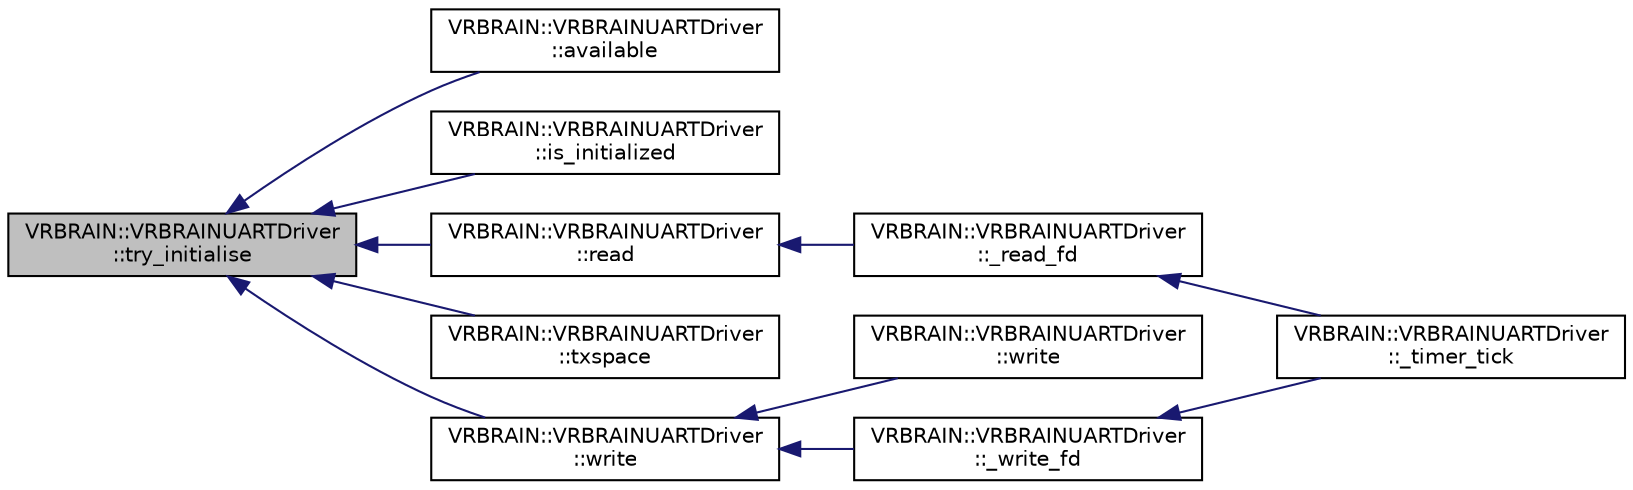 digraph "VRBRAIN::VRBRAINUARTDriver::try_initialise"
{
 // INTERACTIVE_SVG=YES
  edge [fontname="Helvetica",fontsize="10",labelfontname="Helvetica",labelfontsize="10"];
  node [fontname="Helvetica",fontsize="10",shape=record];
  rankdir="LR";
  Node1 [label="VRBRAIN::VRBRAINUARTDriver\l::try_initialise",height=0.2,width=0.4,color="black", fillcolor="grey75", style="filled" fontcolor="black"];
  Node1 -> Node2 [dir="back",color="midnightblue",fontsize="10",style="solid",fontname="Helvetica"];
  Node2 [label="VRBRAIN::VRBRAINUARTDriver\l::available",height=0.2,width=0.4,color="black", fillcolor="white", style="filled",URL="$classVRBRAIN_1_1VRBRAINUARTDriver.html#a55ac6c7557b2c3d79526f75c7ac4910f"];
  Node1 -> Node3 [dir="back",color="midnightblue",fontsize="10",style="solid",fontname="Helvetica"];
  Node3 [label="VRBRAIN::VRBRAINUARTDriver\l::is_initialized",height=0.2,width=0.4,color="black", fillcolor="white", style="filled",URL="$classVRBRAIN_1_1VRBRAINUARTDriver.html#ac482ec7548dcdcdfc383ebf1df411a53"];
  Node1 -> Node4 [dir="back",color="midnightblue",fontsize="10",style="solid",fontname="Helvetica"];
  Node4 [label="VRBRAIN::VRBRAINUARTDriver\l::read",height=0.2,width=0.4,color="black", fillcolor="white", style="filled",URL="$classVRBRAIN_1_1VRBRAINUARTDriver.html#ab9f7ba0504452fd7320ed34a1f2a499f"];
  Node4 -> Node5 [dir="back",color="midnightblue",fontsize="10",style="solid",fontname="Helvetica"];
  Node5 [label="VRBRAIN::VRBRAINUARTDriver\l::_read_fd",height=0.2,width=0.4,color="black", fillcolor="white", style="filled",URL="$classVRBRAIN_1_1VRBRAINUARTDriver.html#a0177a181f5bb9cbfda1d564f62711100"];
  Node5 -> Node6 [dir="back",color="midnightblue",fontsize="10",style="solid",fontname="Helvetica"];
  Node6 [label="VRBRAIN::VRBRAINUARTDriver\l::_timer_tick",height=0.2,width=0.4,color="black", fillcolor="white", style="filled",URL="$classVRBRAIN_1_1VRBRAINUARTDriver.html#a72593c9ad60f292fe8c5b9cd5176e93b"];
  Node1 -> Node7 [dir="back",color="midnightblue",fontsize="10",style="solid",fontname="Helvetica"];
  Node7 [label="VRBRAIN::VRBRAINUARTDriver\l::txspace",height=0.2,width=0.4,color="black", fillcolor="white", style="filled",URL="$classVRBRAIN_1_1VRBRAINUARTDriver.html#a72c62e728ace6a020b7149a2ea207874"];
  Node1 -> Node8 [dir="back",color="midnightblue",fontsize="10",style="solid",fontname="Helvetica"];
  Node8 [label="VRBRAIN::VRBRAINUARTDriver\l::write",height=0.2,width=0.4,color="black", fillcolor="white", style="filled",URL="$classVRBRAIN_1_1VRBRAINUARTDriver.html#a255b67303b401e64c49f9f0c44c68720"];
  Node8 -> Node9 [dir="back",color="midnightblue",fontsize="10",style="solid",fontname="Helvetica"];
  Node9 [label="VRBRAIN::VRBRAINUARTDriver\l::write",height=0.2,width=0.4,color="black", fillcolor="white", style="filled",URL="$classVRBRAIN_1_1VRBRAINUARTDriver.html#acbaf340daa822b61725298405720b8d3"];
  Node8 -> Node10 [dir="back",color="midnightblue",fontsize="10",style="solid",fontname="Helvetica"];
  Node10 [label="VRBRAIN::VRBRAINUARTDriver\l::_write_fd",height=0.2,width=0.4,color="black", fillcolor="white", style="filled",URL="$classVRBRAIN_1_1VRBRAINUARTDriver.html#afc978b3e0b18ae4a113fe1c04de5fe13"];
  Node10 -> Node6 [dir="back",color="midnightblue",fontsize="10",style="solid",fontname="Helvetica"];
}
